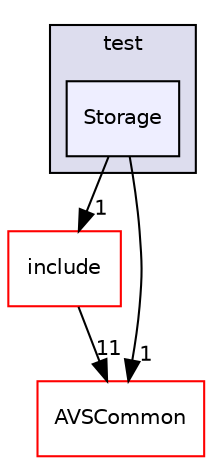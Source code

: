 digraph "/workplace/avs-device-sdk/AVSGatewayManager/test/Storage" {
  compound=true
  node [ fontsize="10", fontname="Helvetica"];
  edge [ labelfontsize="10", labelfontname="Helvetica"];
  subgraph clusterdir_3452ac387f4a812fbaa78b3d7d3fb653 {
    graph [ bgcolor="#ddddee", pencolor="black", label="test" fontname="Helvetica", fontsize="10", URL="dir_3452ac387f4a812fbaa78b3d7d3fb653.html"]
  dir_f19d4533b867a1ef1fc916bbd03d7bc3 [shape=box, label="Storage", style="filled", fillcolor="#eeeeff", pencolor="black", URL="dir_f19d4533b867a1ef1fc916bbd03d7bc3.html"];
  }
  dir_93cb2441605e861868ee09096766059d [shape=box label="include" fillcolor="white" style="filled" color="red" URL="dir_93cb2441605e861868ee09096766059d.html"];
  dir_13e65effb2bde530b17b3d5eefcd0266 [shape=box label="AVSCommon" fillcolor="white" style="filled" color="red" URL="dir_13e65effb2bde530b17b3d5eefcd0266.html"];
  dir_93cb2441605e861868ee09096766059d->dir_13e65effb2bde530b17b3d5eefcd0266 [headlabel="11", labeldistance=1.5 headhref="dir_000248_000017.html"];
  dir_f19d4533b867a1ef1fc916bbd03d7bc3->dir_93cb2441605e861868ee09096766059d [headlabel="1", labeldistance=1.5 headhref="dir_000254_000248.html"];
  dir_f19d4533b867a1ef1fc916bbd03d7bc3->dir_13e65effb2bde530b17b3d5eefcd0266 [headlabel="1", labeldistance=1.5 headhref="dir_000254_000017.html"];
}
